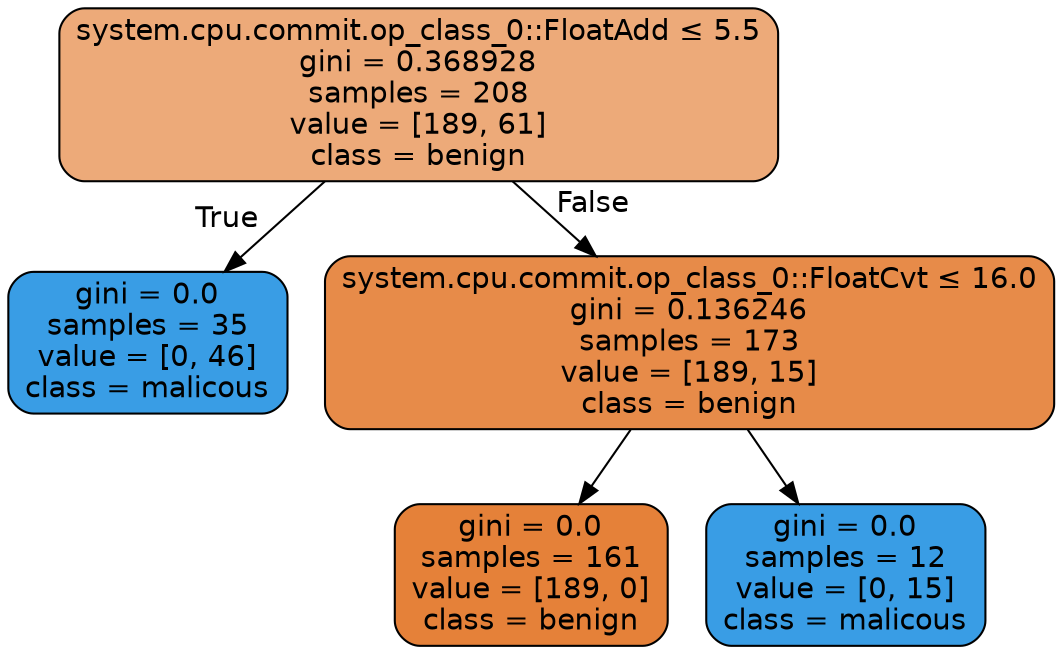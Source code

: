 digraph Tree {
node [shape=box, style="filled, rounded", color="black", fontname=helvetica] ;
edge [fontname=helvetica] ;
0 [label=<system.cpu.commit.op_class_0::FloatAdd &le; 5.5<br/>gini = 0.368928<br/>samples = 208<br/>value = [189, 61]<br/>class = benign>, fillcolor="#edaa79"] ;
1 [label=<gini = 0.0<br/>samples = 35<br/>value = [0, 46]<br/>class = malicous>, fillcolor="#399de5"] ;
0 -> 1 [labeldistance=2.5, labelangle=45, headlabel="True"] ;
2 [label=<system.cpu.commit.op_class_0::FloatCvt &le; 16.0<br/>gini = 0.136246<br/>samples = 173<br/>value = [189, 15]<br/>class = benign>, fillcolor="#e78b49"] ;
0 -> 2 [labeldistance=2.5, labelangle=-45, headlabel="False"] ;
3 [label=<gini = 0.0<br/>samples = 161<br/>value = [189, 0]<br/>class = benign>, fillcolor="#e58139"] ;
2 -> 3 ;
4 [label=<gini = 0.0<br/>samples = 12<br/>value = [0, 15]<br/>class = malicous>, fillcolor="#399de5"] ;
2 -> 4 ;
}
